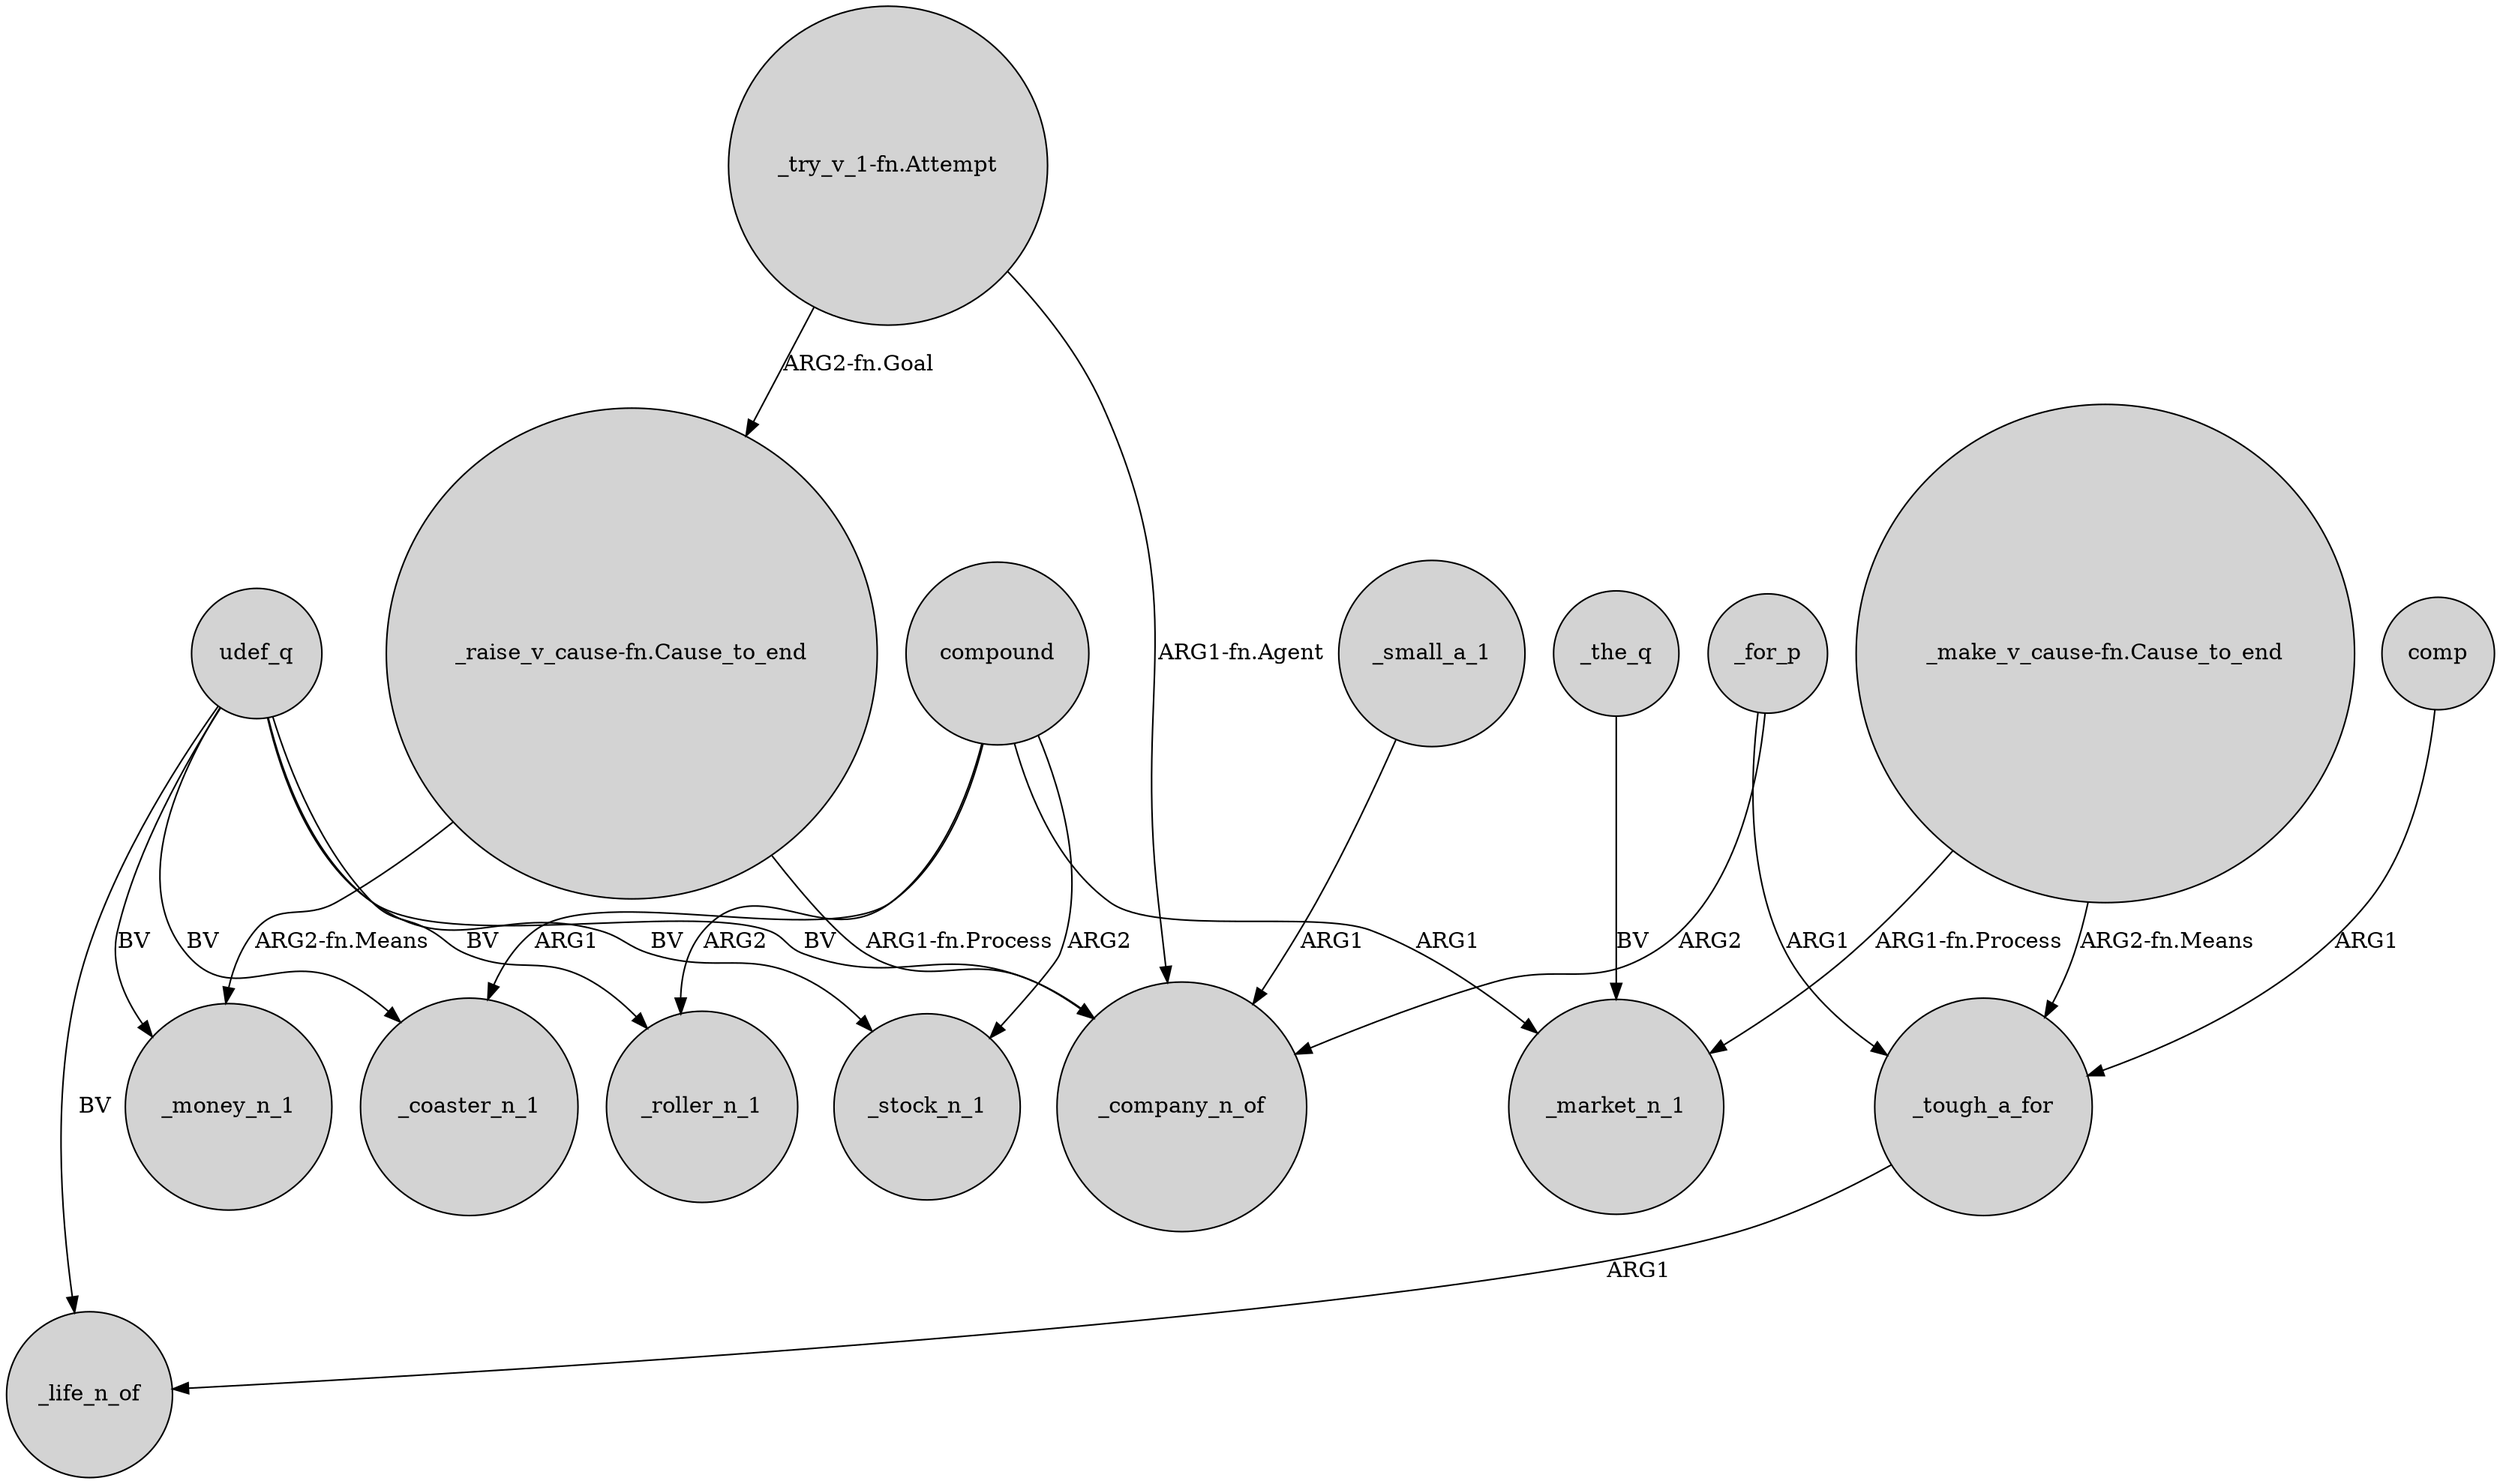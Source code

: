 digraph {
	node [shape=circle style=filled]
	_tough_a_for -> _life_n_of [label=ARG1]
	_for_p -> _tough_a_for [label=ARG1]
	_small_a_1 -> _company_n_of [label=ARG1]
	"_raise_v_cause-fn.Cause_to_end" -> _company_n_of [label="ARG1-fn.Process"]
	udef_q -> _life_n_of [label=BV]
	_the_q -> _market_n_1 [label=BV]
	udef_q -> _roller_n_1 [label=BV]
	"_try_v_1-fn.Attempt" -> "_raise_v_cause-fn.Cause_to_end" [label="ARG2-fn.Goal"]
	udef_q -> _stock_n_1 [label=BV]
	udef_q -> _money_n_1 [label=BV]
	compound -> _coaster_n_1 [label=ARG1]
	compound -> _stock_n_1 [label=ARG2]
	udef_q -> _company_n_of [label=BV]
	"_try_v_1-fn.Attempt" -> _company_n_of [label="ARG1-fn.Agent"]
	comp -> _tough_a_for [label=ARG1]
	udef_q -> _coaster_n_1 [label=BV]
	_for_p -> _company_n_of [label=ARG2]
	"_raise_v_cause-fn.Cause_to_end" -> _money_n_1 [label="ARG2-fn.Means"]
	compound -> _roller_n_1 [label=ARG2]
	compound -> _market_n_1 [label=ARG1]
	"_make_v_cause-fn.Cause_to_end" -> _market_n_1 [label="ARG1-fn.Process"]
	"_make_v_cause-fn.Cause_to_end" -> _tough_a_for [label="ARG2-fn.Means"]
}
